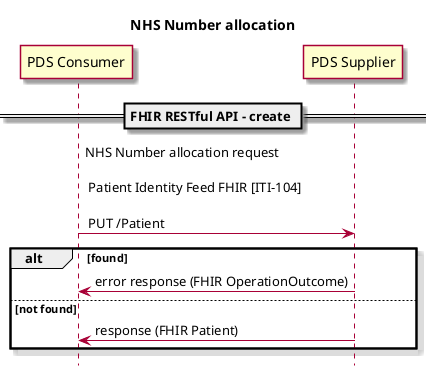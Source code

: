 @startuml

hide footbox

skin rose

title "NHS Number allocation"


participant "PDS Consumer" as PDSConsumer
participant "PDS Supplier" as PDSSupplier


== FHIR RESTful API - create ==

PDSConsumer -> PDSSupplier : NHS Number allocation request \n\n Patient Identity Feed FHIR [ITI-104] \n\n PUT /Patient
alt found
PDSSupplier -> PDSConsumer : error response (FHIR OperationOutcome)
else not found
PDSSupplier -> PDSConsumer : response (FHIR Patient)
end

@enduml

